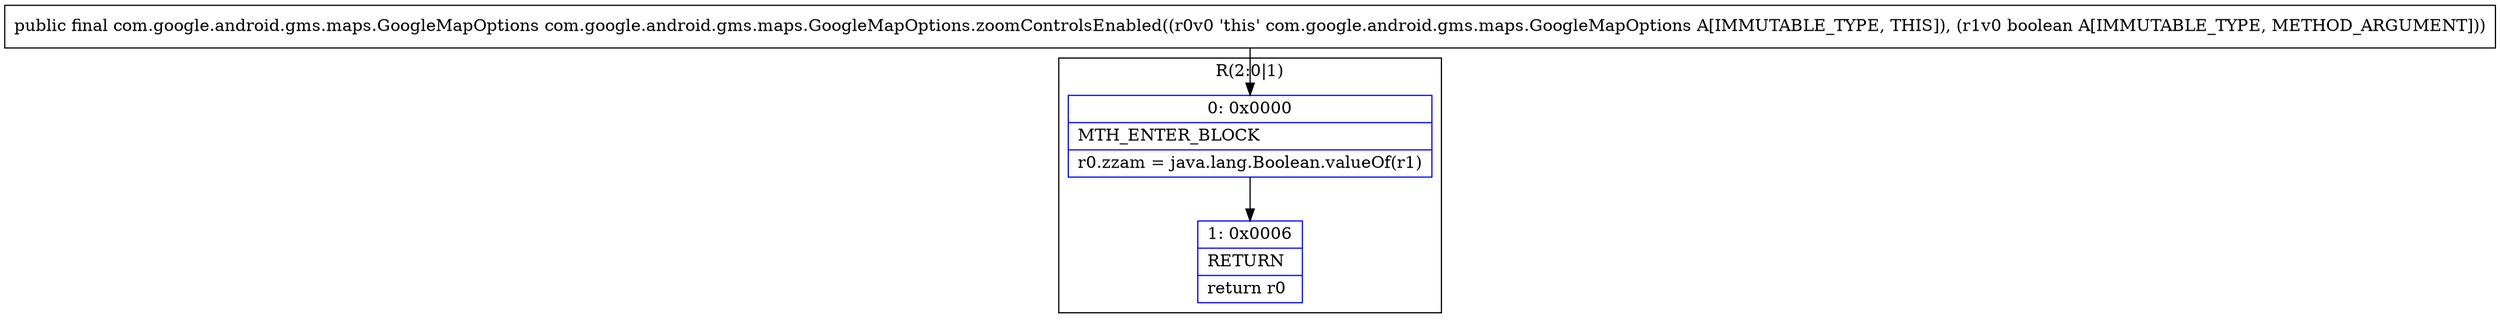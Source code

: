 digraph "CFG forcom.google.android.gms.maps.GoogleMapOptions.zoomControlsEnabled(Z)Lcom\/google\/android\/gms\/maps\/GoogleMapOptions;" {
subgraph cluster_Region_80015051 {
label = "R(2:0|1)";
node [shape=record,color=blue];
Node_0 [shape=record,label="{0\:\ 0x0000|MTH_ENTER_BLOCK\l|r0.zzam = java.lang.Boolean.valueOf(r1)\l}"];
Node_1 [shape=record,label="{1\:\ 0x0006|RETURN\l|return r0\l}"];
}
MethodNode[shape=record,label="{public final com.google.android.gms.maps.GoogleMapOptions com.google.android.gms.maps.GoogleMapOptions.zoomControlsEnabled((r0v0 'this' com.google.android.gms.maps.GoogleMapOptions A[IMMUTABLE_TYPE, THIS]), (r1v0 boolean A[IMMUTABLE_TYPE, METHOD_ARGUMENT])) }"];
MethodNode -> Node_0;
Node_0 -> Node_1;
}

